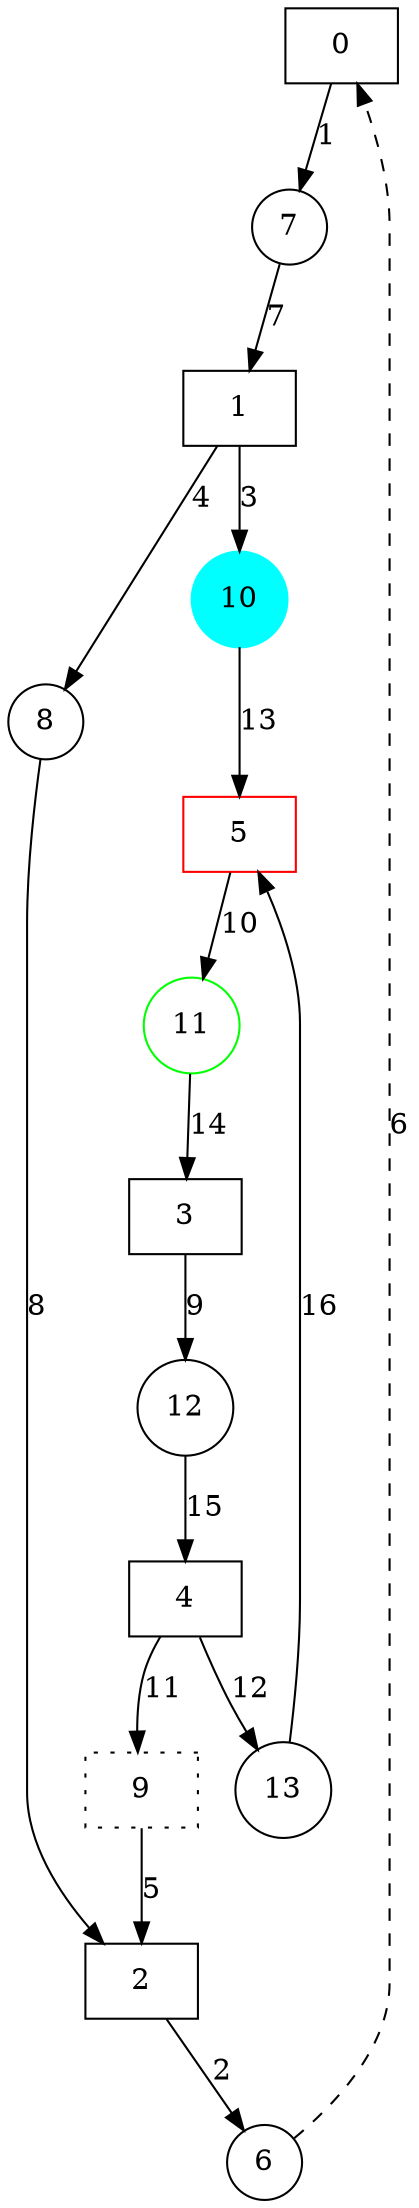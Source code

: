 digraph g { 
graph [];
    0 [ shape="box"  ];
    1 [ shape="box"  ];
    2 [ shape="box"  ];
    3 [ shape="box"  ];
    4 [ shape="box"  ];
    5 [ shape="box" ,color="red"  ];
    6 [ shape="circle"  ];
    7 [ shape="circle"  ];
    8 [ shape="circle"  ];
    9 [ shape="box" ,style="dotted"  ];
    10 [ shape="circle" ,color="cyan" ,style="filled"  ];
    11 [ shape="circle" ,color="green"  ];
    12 [ shape="circle"  ];
    13 [ shape="circle"  ];
    0 -> 7 [ label="1" ,comment="14"  ];
    2 -> 6 [ label="2" ,comment="15"  ];
    1 -> 10 [ label="3" ,comment="16"  ];
    1 -> 8 [ label="4" ,comment="17"  ];
    9 -> 2 [ label="5" ,comment="18"  ];
    6 -> 0 [ label="6" ,style="dashed" ,comment="19"  ];
    7 -> 1 [ label="7" ,comment="20"  ];
    8 -> 2 [ label="8" ,comment="21"  ];
    3 -> 12 [ label="9" ,comment="22"  ];
    5 -> 11 [ label="10" ,comment="23"  ];
    4 -> 9 [ label="11" ,comment="24"  ];
    4 -> 13 [ label="12" ,comment="25"  ];
    10 -> 5 [ label="13" ,comment="26"  ];
    11 -> 3 [ label="14" ,comment="27"  ];
    12 -> 4 [ label="15" ,comment="28"  ];
    13 -> 5 [ label="16" ,comment="29"  ];
}
